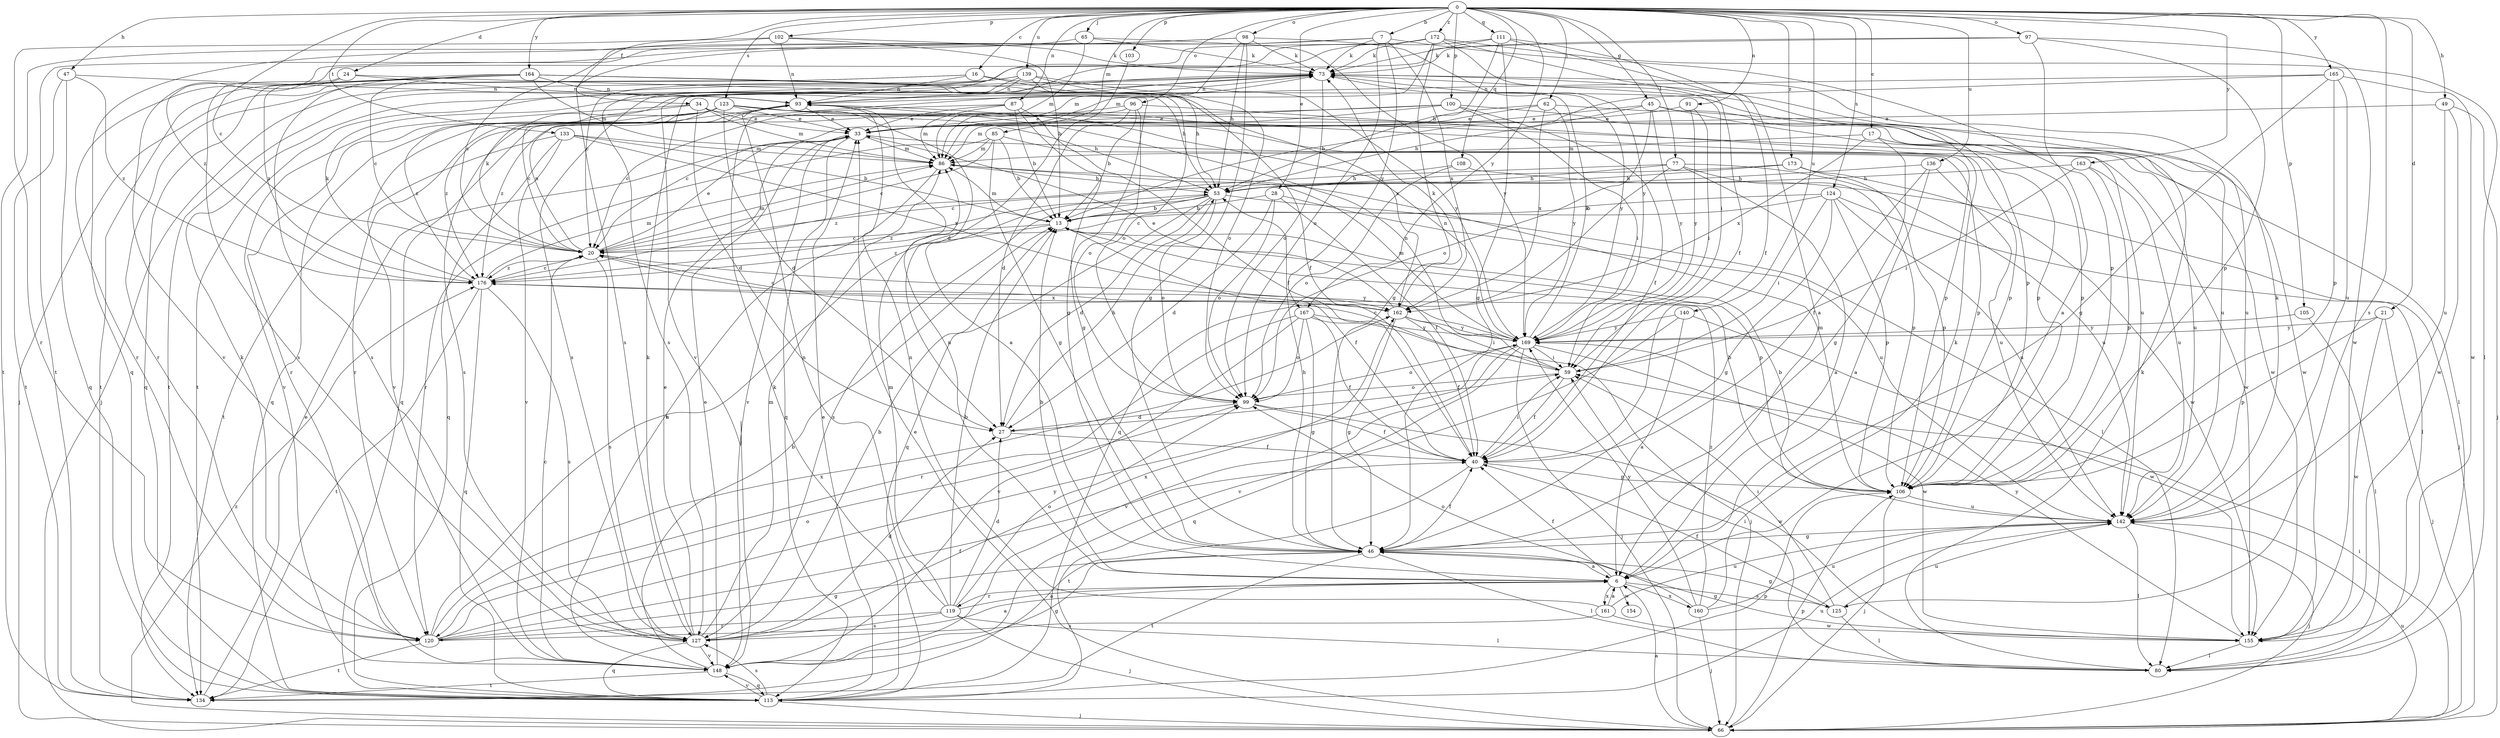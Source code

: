strict digraph  {
0;
6;
7;
13;
16;
17;
20;
21;
24;
27;
28;
33;
34;
40;
45;
46;
47;
49;
53;
59;
62;
65;
66;
73;
77;
80;
85;
86;
87;
91;
93;
96;
97;
98;
99;
100;
102;
103;
105;
106;
108;
111;
113;
119;
120;
123;
124;
125;
127;
133;
134;
136;
139;
140;
142;
148;
154;
155;
160;
161;
162;
163;
164;
165;
167;
169;
172;
173;
176;
0 -> 7  [label=b];
0 -> 16  [label=c];
0 -> 17  [label=c];
0 -> 20  [label=c];
0 -> 21  [label=d];
0 -> 24  [label=d];
0 -> 28  [label=e];
0 -> 34  [label=f];
0 -> 45  [label=g];
0 -> 47  [label=h];
0 -> 49  [label=h];
0 -> 62  [label=j];
0 -> 65  [label=j];
0 -> 77  [label=l];
0 -> 85  [label=m];
0 -> 87  [label=n];
0 -> 91  [label=n];
0 -> 96  [label=o];
0 -> 97  [label=o];
0 -> 98  [label=o];
0 -> 100  [label=p];
0 -> 102  [label=p];
0 -> 103  [label=p];
0 -> 105  [label=p];
0 -> 108  [label=q];
0 -> 111  [label=q];
0 -> 123  [label=s];
0 -> 124  [label=s];
0 -> 125  [label=s];
0 -> 133  [label=t];
0 -> 136  [label=u];
0 -> 139  [label=u];
0 -> 140  [label=u];
0 -> 163  [label=y];
0 -> 164  [label=y];
0 -> 165  [label=y];
0 -> 167  [label=y];
0 -> 172  [label=z];
0 -> 173  [label=z];
6 -> 13  [label=b];
6 -> 40  [label=f];
6 -> 93  [label=n];
6 -> 119  [label=r];
6 -> 125  [label=s];
6 -> 154  [label=w];
6 -> 160  [label=x];
6 -> 161  [label=x];
7 -> 73  [label=k];
7 -> 99  [label=o];
7 -> 106  [label=p];
7 -> 127  [label=s];
7 -> 134  [label=t];
7 -> 162  [label=x];
7 -> 167  [label=y];
13 -> 20  [label=c];
13 -> 40  [label=f];
13 -> 86  [label=m];
13 -> 106  [label=p];
13 -> 176  [label=z];
16 -> 40  [label=f];
16 -> 66  [label=j];
16 -> 93  [label=n];
16 -> 106  [label=p];
16 -> 120  [label=r];
17 -> 46  [label=g];
17 -> 80  [label=l];
17 -> 86  [label=m];
17 -> 142  [label=u];
17 -> 162  [label=x];
20 -> 33  [label=e];
20 -> 73  [label=k];
20 -> 86  [label=m];
20 -> 93  [label=n];
20 -> 127  [label=s];
20 -> 169  [label=y];
20 -> 176  [label=z];
21 -> 66  [label=j];
21 -> 106  [label=p];
21 -> 155  [label=w];
21 -> 169  [label=y];
24 -> 46  [label=g];
24 -> 93  [label=n];
24 -> 120  [label=r];
24 -> 127  [label=s];
27 -> 40  [label=f];
27 -> 53  [label=h];
27 -> 59  [label=i];
28 -> 13  [label=b];
28 -> 27  [label=d];
28 -> 40  [label=f];
28 -> 99  [label=o];
28 -> 142  [label=u];
33 -> 86  [label=m];
33 -> 113  [label=q];
33 -> 148  [label=v];
33 -> 155  [label=w];
34 -> 27  [label=d];
34 -> 33  [label=e];
34 -> 86  [label=m];
34 -> 106  [label=p];
34 -> 148  [label=v];
34 -> 176  [label=z];
40 -> 59  [label=i];
40 -> 106  [label=p];
40 -> 134  [label=t];
45 -> 33  [label=e];
45 -> 53  [label=h];
45 -> 99  [label=o];
45 -> 106  [label=p];
45 -> 142  [label=u];
45 -> 169  [label=y];
46 -> 6  [label=a];
46 -> 40  [label=f];
46 -> 53  [label=h];
46 -> 80  [label=l];
46 -> 134  [label=t];
47 -> 93  [label=n];
47 -> 113  [label=q];
47 -> 134  [label=t];
47 -> 176  [label=z];
49 -> 33  [label=e];
49 -> 66  [label=j];
49 -> 142  [label=u];
49 -> 155  [label=w];
53 -> 13  [label=b];
53 -> 27  [label=d];
53 -> 80  [label=l];
53 -> 99  [label=o];
53 -> 113  [label=q];
53 -> 127  [label=s];
53 -> 176  [label=z];
59 -> 20  [label=c];
59 -> 40  [label=f];
59 -> 93  [label=n];
59 -> 99  [label=o];
62 -> 20  [label=c];
62 -> 33  [label=e];
62 -> 142  [label=u];
62 -> 162  [label=x];
62 -> 169  [label=y];
65 -> 73  [label=k];
65 -> 86  [label=m];
65 -> 134  [label=t];
65 -> 169  [label=y];
66 -> 6  [label=a];
66 -> 33  [label=e];
66 -> 59  [label=i];
66 -> 106  [label=p];
66 -> 142  [label=u];
66 -> 176  [label=z];
73 -> 93  [label=n];
73 -> 99  [label=o];
73 -> 134  [label=t];
73 -> 169  [label=y];
77 -> 6  [label=a];
77 -> 53  [label=h];
77 -> 106  [label=p];
77 -> 113  [label=q];
77 -> 142  [label=u];
77 -> 176  [label=z];
80 -> 59  [label=i];
80 -> 73  [label=k];
85 -> 13  [label=b];
85 -> 20  [label=c];
85 -> 46  [label=g];
85 -> 86  [label=m];
85 -> 106  [label=p];
85 -> 120  [label=r];
86 -> 53  [label=h];
86 -> 148  [label=v];
87 -> 13  [label=b];
87 -> 20  [label=c];
87 -> 33  [label=e];
87 -> 40  [label=f];
87 -> 46  [label=g];
87 -> 86  [label=m];
91 -> 33  [label=e];
91 -> 59  [label=i];
91 -> 169  [label=y];
93 -> 33  [label=e];
93 -> 120  [label=r];
93 -> 127  [label=s];
96 -> 13  [label=b];
96 -> 27  [label=d];
96 -> 33  [label=e];
96 -> 99  [label=o];
96 -> 106  [label=p];
96 -> 113  [label=q];
97 -> 6  [label=a];
97 -> 20  [label=c];
97 -> 73  [label=k];
97 -> 106  [label=p];
97 -> 155  [label=w];
98 -> 20  [label=c];
98 -> 46  [label=g];
98 -> 53  [label=h];
98 -> 73  [label=k];
98 -> 86  [label=m];
98 -> 148  [label=v];
98 -> 169  [label=y];
99 -> 27  [label=d];
99 -> 40  [label=f];
99 -> 155  [label=w];
100 -> 33  [label=e];
100 -> 40  [label=f];
100 -> 59  [label=i];
100 -> 86  [label=m];
100 -> 155  [label=w];
100 -> 176  [label=z];
102 -> 13  [label=b];
102 -> 73  [label=k];
102 -> 93  [label=n];
102 -> 113  [label=q];
102 -> 120  [label=r];
103 -> 27  [label=d];
105 -> 80  [label=l];
105 -> 169  [label=y];
106 -> 13  [label=b];
106 -> 66  [label=j];
106 -> 86  [label=m];
106 -> 142  [label=u];
108 -> 53  [label=h];
108 -> 66  [label=j];
108 -> 99  [label=o];
111 -> 6  [label=a];
111 -> 40  [label=f];
111 -> 46  [label=g];
111 -> 53  [label=h];
111 -> 73  [label=k];
111 -> 148  [label=v];
113 -> 33  [label=e];
113 -> 66  [label=j];
113 -> 73  [label=k];
113 -> 106  [label=p];
113 -> 127  [label=s];
113 -> 142  [label=u];
113 -> 148  [label=v];
119 -> 6  [label=a];
119 -> 13  [label=b];
119 -> 27  [label=d];
119 -> 66  [label=j];
119 -> 80  [label=l];
119 -> 86  [label=m];
119 -> 93  [label=n];
119 -> 99  [label=o];
119 -> 120  [label=r];
119 -> 127  [label=s];
120 -> 6  [label=a];
120 -> 40  [label=f];
120 -> 46  [label=g];
120 -> 53  [label=h];
120 -> 73  [label=k];
120 -> 99  [label=o];
120 -> 134  [label=t];
120 -> 162  [label=x];
120 -> 169  [label=y];
123 -> 6  [label=a];
123 -> 20  [label=c];
123 -> 27  [label=d];
123 -> 33  [label=e];
123 -> 53  [label=h];
123 -> 106  [label=p];
123 -> 113  [label=q];
123 -> 120  [label=r];
123 -> 142  [label=u];
123 -> 148  [label=v];
123 -> 155  [label=w];
123 -> 176  [label=z];
124 -> 13  [label=b];
124 -> 20  [label=c];
124 -> 46  [label=g];
124 -> 59  [label=i];
124 -> 80  [label=l];
124 -> 106  [label=p];
124 -> 142  [label=u];
125 -> 40  [label=f];
125 -> 46  [label=g];
125 -> 59  [label=i];
125 -> 80  [label=l];
125 -> 142  [label=u];
127 -> 13  [label=b];
127 -> 27  [label=d];
127 -> 33  [label=e];
127 -> 73  [label=k];
127 -> 86  [label=m];
127 -> 113  [label=q];
127 -> 148  [label=v];
127 -> 162  [label=x];
133 -> 13  [label=b];
133 -> 86  [label=m];
133 -> 113  [label=q];
133 -> 134  [label=t];
133 -> 148  [label=v];
133 -> 162  [label=x];
134 -> 33  [label=e];
136 -> 6  [label=a];
136 -> 40  [label=f];
136 -> 53  [label=h];
136 -> 142  [label=u];
139 -> 53  [label=h];
139 -> 66  [label=j];
139 -> 93  [label=n];
139 -> 99  [label=o];
139 -> 127  [label=s];
139 -> 134  [label=t];
139 -> 169  [label=y];
140 -> 6  [label=a];
140 -> 148  [label=v];
140 -> 155  [label=w];
140 -> 169  [label=y];
142 -> 13  [label=b];
142 -> 46  [label=g];
142 -> 66  [label=j];
142 -> 73  [label=k];
142 -> 80  [label=l];
148 -> 13  [label=b];
148 -> 20  [label=c];
148 -> 33  [label=e];
148 -> 46  [label=g];
148 -> 113  [label=q];
148 -> 134  [label=t];
155 -> 46  [label=g];
155 -> 80  [label=l];
155 -> 169  [label=y];
160 -> 66  [label=j];
160 -> 73  [label=k];
160 -> 99  [label=o];
160 -> 142  [label=u];
160 -> 169  [label=y];
160 -> 176  [label=z];
161 -> 6  [label=a];
161 -> 93  [label=n];
161 -> 127  [label=s];
161 -> 142  [label=u];
161 -> 155  [label=w];
162 -> 20  [label=c];
162 -> 33  [label=e];
162 -> 40  [label=f];
162 -> 46  [label=g];
162 -> 59  [label=i];
162 -> 73  [label=k];
162 -> 169  [label=y];
163 -> 53  [label=h];
163 -> 59  [label=i];
163 -> 106  [label=p];
163 -> 142  [label=u];
164 -> 20  [label=c];
164 -> 53  [label=h];
164 -> 86  [label=m];
164 -> 93  [label=n];
164 -> 99  [label=o];
164 -> 113  [label=q];
164 -> 127  [label=s];
164 -> 134  [label=t];
164 -> 162  [label=x];
164 -> 176  [label=z];
165 -> 13  [label=b];
165 -> 46  [label=g];
165 -> 93  [label=n];
165 -> 106  [label=p];
165 -> 142  [label=u];
165 -> 155  [label=w];
167 -> 40  [label=f];
167 -> 46  [label=g];
167 -> 66  [label=j];
167 -> 99  [label=o];
167 -> 120  [label=r];
167 -> 148  [label=v];
167 -> 169  [label=y];
169 -> 59  [label=i];
169 -> 66  [label=j];
169 -> 73  [label=k];
169 -> 86  [label=m];
169 -> 93  [label=n];
169 -> 99  [label=o];
169 -> 113  [label=q];
169 -> 148  [label=v];
169 -> 155  [label=w];
172 -> 40  [label=f];
172 -> 46  [label=g];
172 -> 59  [label=i];
172 -> 73  [label=k];
172 -> 80  [label=l];
172 -> 86  [label=m];
172 -> 127  [label=s];
172 -> 176  [label=z];
173 -> 20  [label=c];
173 -> 53  [label=h];
173 -> 106  [label=p];
173 -> 155  [label=w];
176 -> 20  [label=c];
176 -> 73  [label=k];
176 -> 86  [label=m];
176 -> 113  [label=q];
176 -> 127  [label=s];
176 -> 134  [label=t];
176 -> 162  [label=x];
}

